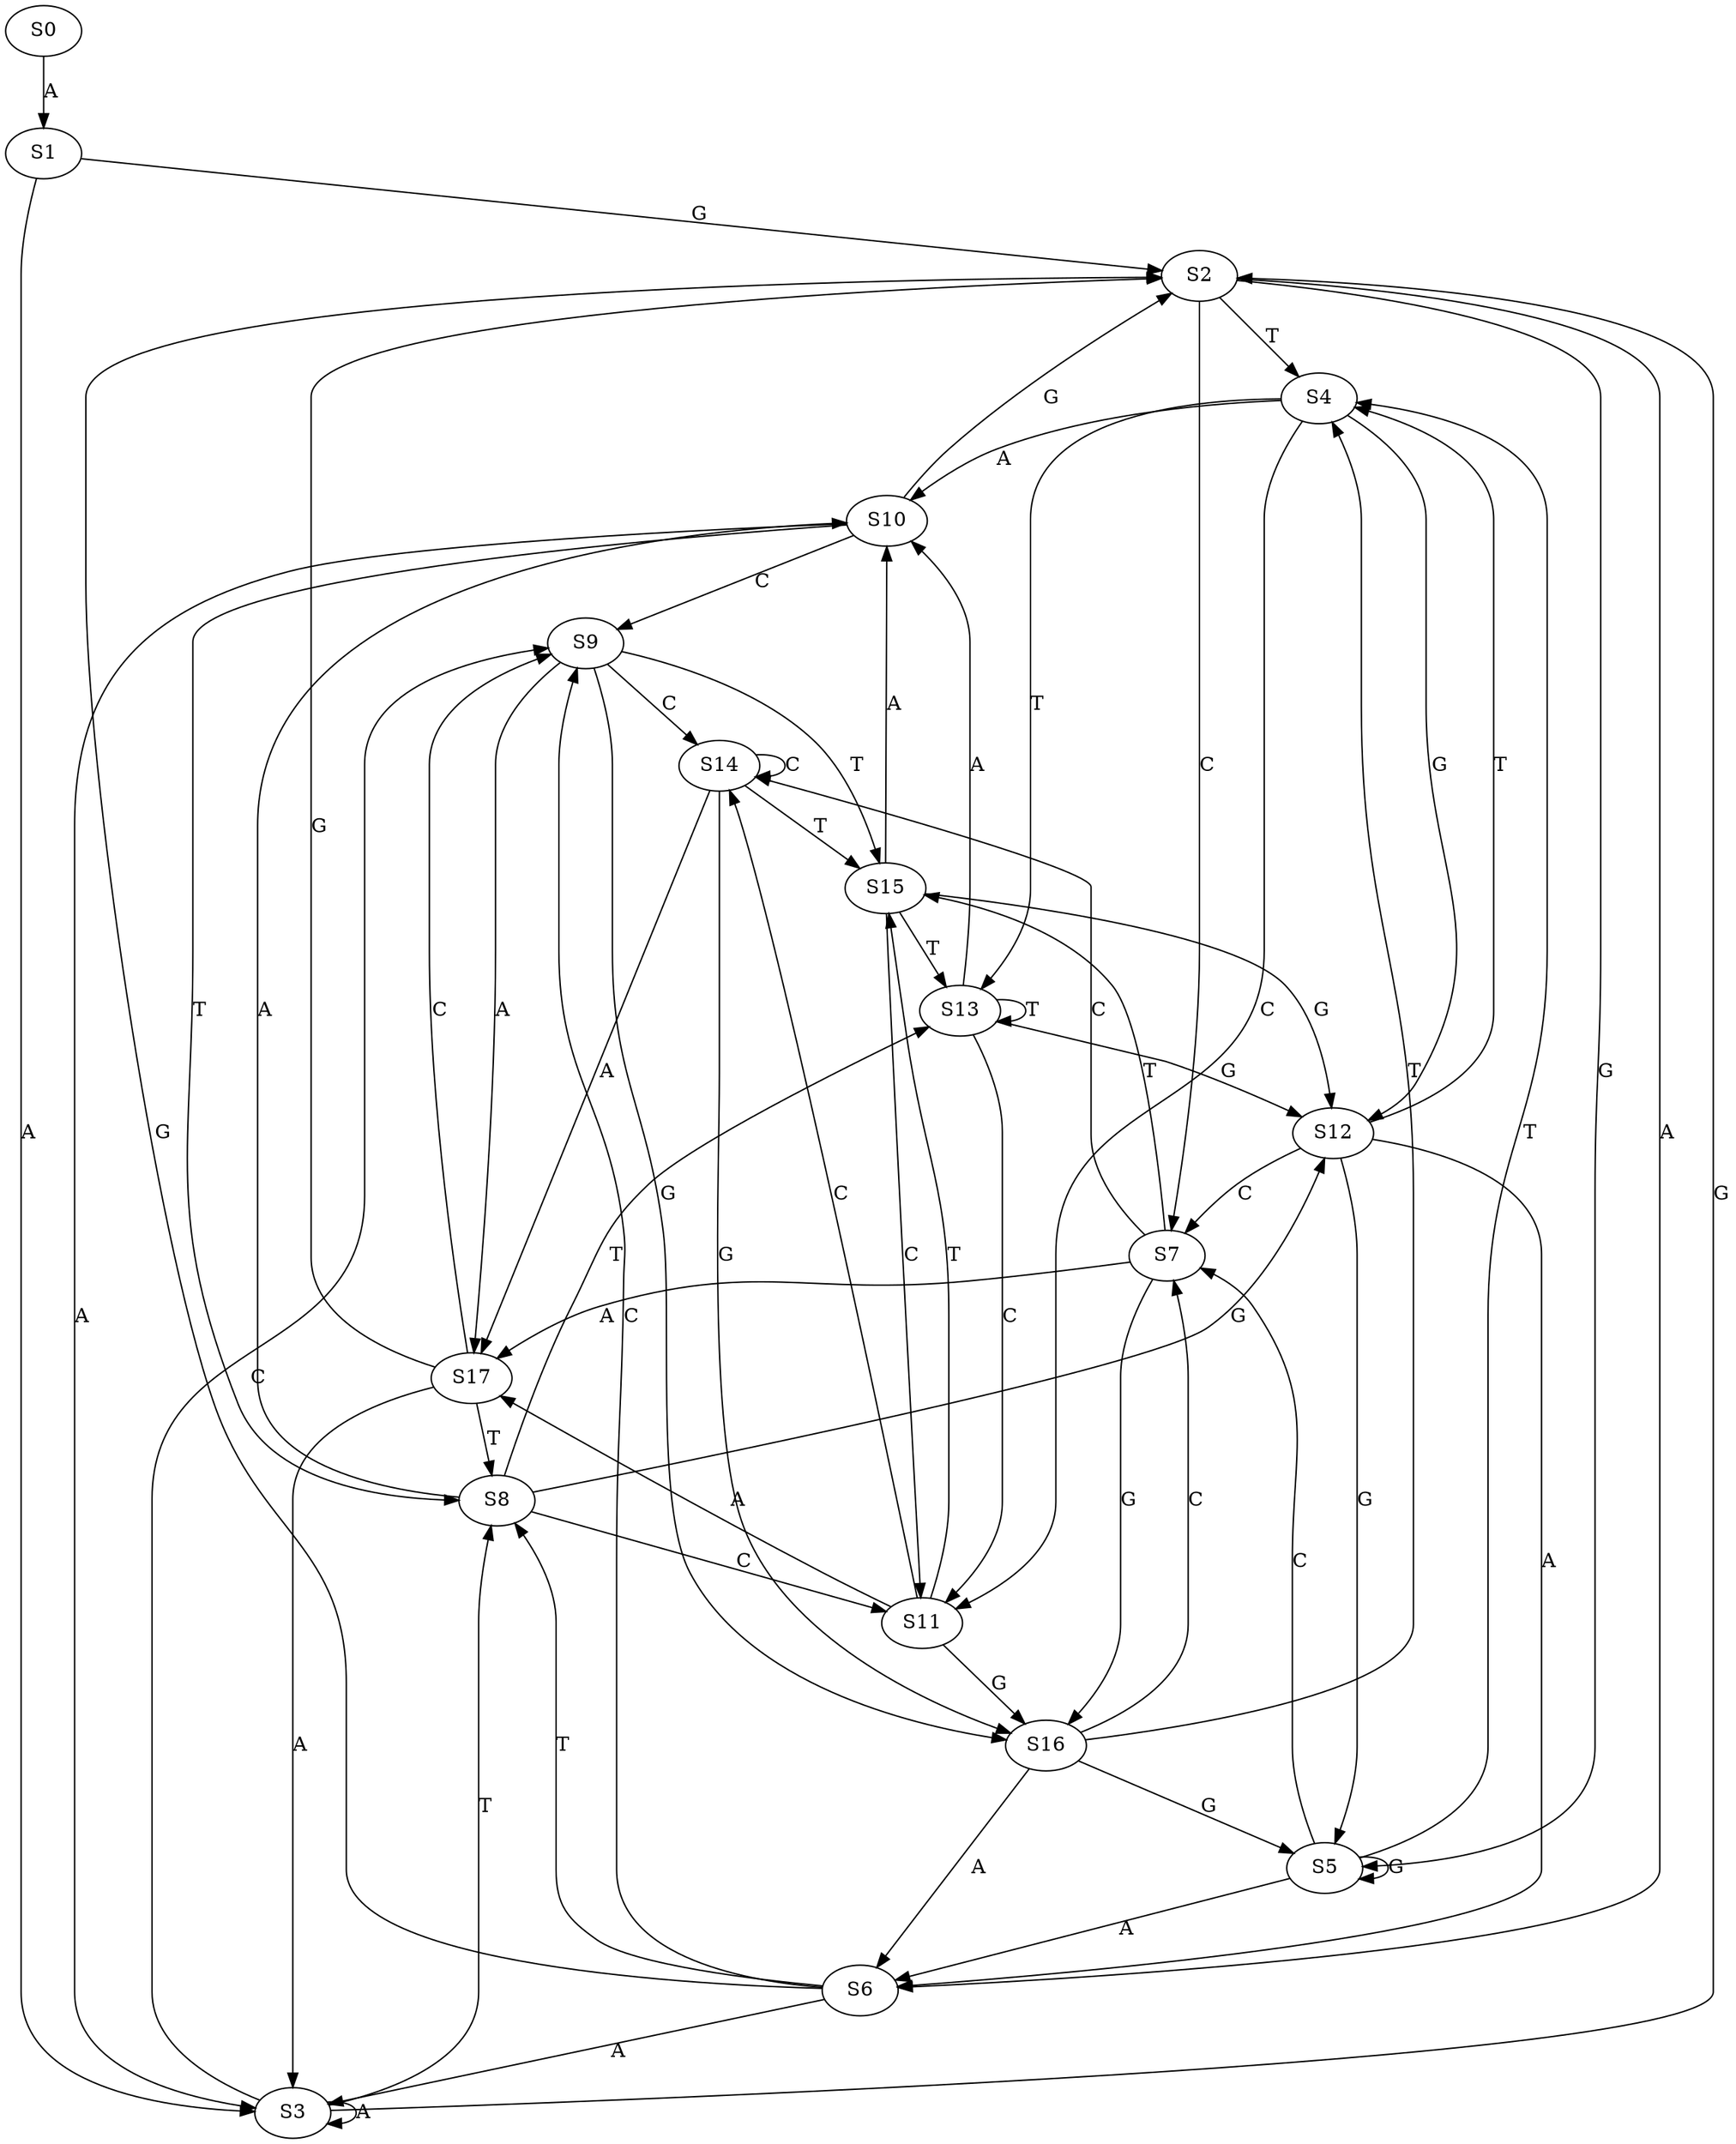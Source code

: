 strict digraph  {
	S0 -> S1 [ label = A ];
	S1 -> S2 [ label = G ];
	S1 -> S3 [ label = A ];
	S2 -> S4 [ label = T ];
	S2 -> S5 [ label = G ];
	S2 -> S6 [ label = A ];
	S2 -> S7 [ label = C ];
	S3 -> S8 [ label = T ];
	S3 -> S9 [ label = C ];
	S3 -> S2 [ label = G ];
	S3 -> S3 [ label = A ];
	S4 -> S10 [ label = A ];
	S4 -> S11 [ label = C ];
	S4 -> S12 [ label = G ];
	S4 -> S13 [ label = T ];
	S5 -> S6 [ label = A ];
	S5 -> S4 [ label = T ];
	S5 -> S5 [ label = G ];
	S5 -> S7 [ label = C ];
	S6 -> S2 [ label = G ];
	S6 -> S3 [ label = A ];
	S6 -> S9 [ label = C ];
	S6 -> S8 [ label = T ];
	S7 -> S14 [ label = C ];
	S7 -> S15 [ label = T ];
	S7 -> S16 [ label = G ];
	S7 -> S17 [ label = A ];
	S8 -> S10 [ label = A ];
	S8 -> S11 [ label = C ];
	S8 -> S13 [ label = T ];
	S8 -> S12 [ label = G ];
	S9 -> S17 [ label = A ];
	S9 -> S15 [ label = T ];
	S9 -> S14 [ label = C ];
	S9 -> S16 [ label = G ];
	S10 -> S2 [ label = G ];
	S10 -> S8 [ label = T ];
	S10 -> S3 [ label = A ];
	S10 -> S9 [ label = C ];
	S11 -> S15 [ label = T ];
	S11 -> S16 [ label = G ];
	S11 -> S14 [ label = C ];
	S11 -> S17 [ label = A ];
	S12 -> S6 [ label = A ];
	S12 -> S4 [ label = T ];
	S12 -> S7 [ label = C ];
	S12 -> S5 [ label = G ];
	S13 -> S11 [ label = C ];
	S13 -> S12 [ label = G ];
	S13 -> S13 [ label = T ];
	S13 -> S10 [ label = A ];
	S14 -> S16 [ label = G ];
	S14 -> S14 [ label = C ];
	S14 -> S17 [ label = A ];
	S14 -> S15 [ label = T ];
	S15 -> S12 [ label = G ];
	S15 -> S11 [ label = C ];
	S15 -> S10 [ label = A ];
	S15 -> S13 [ label = T ];
	S16 -> S5 [ label = G ];
	S16 -> S4 [ label = T ];
	S16 -> S6 [ label = A ];
	S16 -> S7 [ label = C ];
	S17 -> S2 [ label = G ];
	S17 -> S8 [ label = T ];
	S17 -> S9 [ label = C ];
	S17 -> S3 [ label = A ];
}
